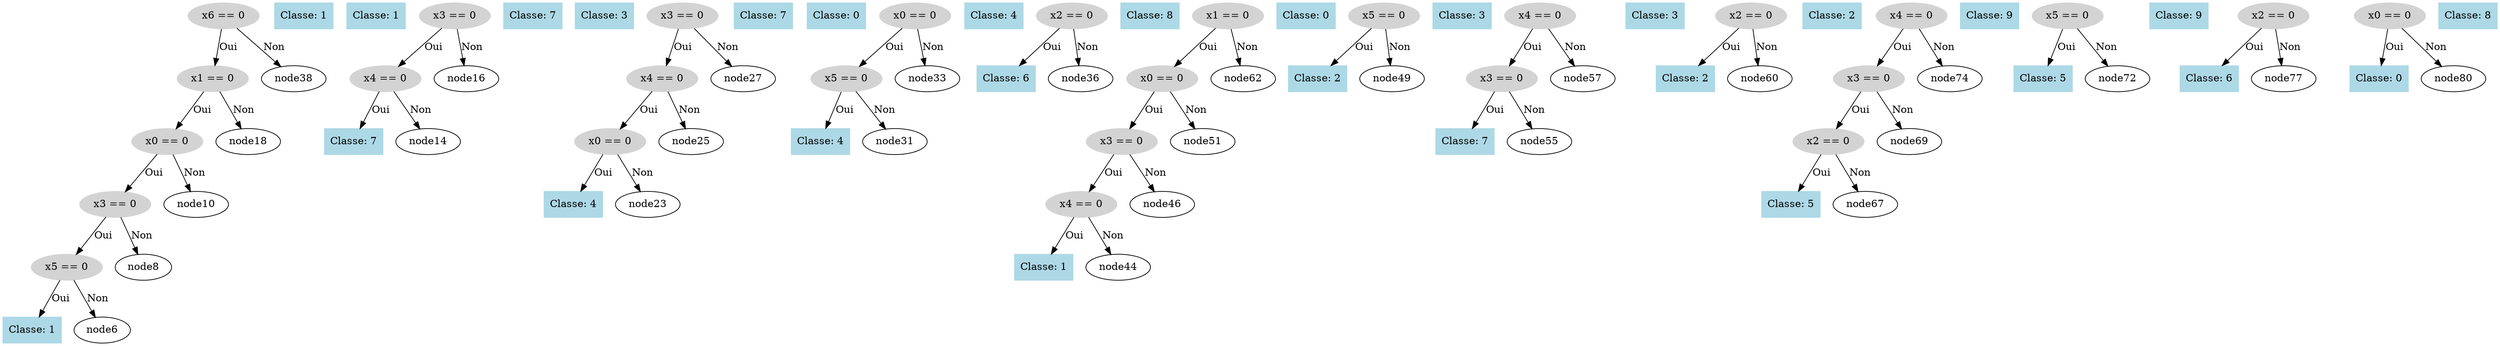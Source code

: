 digraph DecisionTree {
  node0 [label="x6 == 0", shape=ellipse, style=filled, color=lightgray];
  node0 -> node1 [label="Oui"];
  node1 [label="x1 == 0", shape=ellipse, style=filled, color=lightgray];
  node1 -> node2 [label="Oui"];
  node2 [label="x0 == 0", shape=ellipse, style=filled, color=lightgray];
  node2 -> node3 [label="Oui"];
  node3 [label="x3 == 0", shape=ellipse, style=filled, color=lightgray];
  node3 -> node4 [label="Oui"];
  node4 [label="x5 == 0", shape=ellipse, style=filled, color=lightgray];
  node4 -> node5 [label="Oui"];
  node5 [label="Classe: 1", shape=box, style=filled, color=lightblue];
  node4 -> node6 [label="Non"];
  node7 [label="Classe: 1", shape=box, style=filled, color=lightblue];
  node3 -> node8 [label="Non"];
  node9 [label="Classe: 1", shape=box, style=filled, color=lightblue];
  node2 -> node10 [label="Non"];
  node11 [label="x3 == 0", shape=ellipse, style=filled, color=lightgray];
  node11 -> node12 [label="Oui"];
  node12 [label="x4 == 0", shape=ellipse, style=filled, color=lightgray];
  node12 -> node13 [label="Oui"];
  node13 [label="Classe: 7", shape=box, style=filled, color=lightblue];
  node12 -> node14 [label="Non"];
  node15 [label="Classe: 7", shape=box, style=filled, color=lightblue];
  node11 -> node16 [label="Non"];
  node17 [label="Classe: 3", shape=box, style=filled, color=lightblue];
  node1 -> node18 [label="Non"];
  node19 [label="x3 == 0", shape=ellipse, style=filled, color=lightgray];
  node19 -> node20 [label="Oui"];
  node20 [label="x4 == 0", shape=ellipse, style=filled, color=lightgray];
  node20 -> node21 [label="Oui"];
  node21 [label="x0 == 0", shape=ellipse, style=filled, color=lightgray];
  node21 -> node22 [label="Oui"];
  node22 [label="Classe: 4", shape=box, style=filled, color=lightblue];
  node21 -> node23 [label="Non"];
  node24 [label="Classe: 7", shape=box, style=filled, color=lightblue];
  node20 -> node25 [label="Non"];
  node26 [label="Classe: 0", shape=box, style=filled, color=lightblue];
  node19 -> node27 [label="Non"];
  node28 [label="x0 == 0", shape=ellipse, style=filled, color=lightgray];
  node28 -> node29 [label="Oui"];
  node29 [label="x5 == 0", shape=ellipse, style=filled, color=lightgray];
  node29 -> node30 [label="Oui"];
  node30 [label="Classe: 4", shape=box, style=filled, color=lightblue];
  node29 -> node31 [label="Non"];
  node32 [label="Classe: 4", shape=box, style=filled, color=lightblue];
  node28 -> node33 [label="Non"];
  node34 [label="x2 == 0", shape=ellipse, style=filled, color=lightgray];
  node34 -> node35 [label="Oui"];
  node35 [label="Classe: 6", shape=box, style=filled, color=lightblue];
  node34 -> node36 [label="Non"];
  node37 [label="Classe: 8", shape=box, style=filled, color=lightblue];
  node0 -> node38 [label="Non"];
  node39 [label="x1 == 0", shape=ellipse, style=filled, color=lightgray];
  node39 -> node40 [label="Oui"];
  node40 [label="x0 == 0", shape=ellipse, style=filled, color=lightgray];
  node40 -> node41 [label="Oui"];
  node41 [label="x3 == 0", shape=ellipse, style=filled, color=lightgray];
  node41 -> node42 [label="Oui"];
  node42 [label="x4 == 0", shape=ellipse, style=filled, color=lightgray];
  node42 -> node43 [label="Oui"];
  node43 [label="Classe: 1", shape=box, style=filled, color=lightblue];
  node42 -> node44 [label="Non"];
  node45 [label="Classe: 0", shape=box, style=filled, color=lightblue];
  node41 -> node46 [label="Non"];
  node47 [label="x5 == 0", shape=ellipse, style=filled, color=lightgray];
  node47 -> node48 [label="Oui"];
  node48 [label="Classe: 2", shape=box, style=filled, color=lightblue];
  node47 -> node49 [label="Non"];
  node50 [label="Classe: 3", shape=box, style=filled, color=lightblue];
  node40 -> node51 [label="Non"];
  node52 [label="x4 == 0", shape=ellipse, style=filled, color=lightgray];
  node52 -> node53 [label="Oui"];
  node53 [label="x3 == 0", shape=ellipse, style=filled, color=lightgray];
  node53 -> node54 [label="Oui"];
  node54 [label="Classe: 7", shape=box, style=filled, color=lightblue];
  node53 -> node55 [label="Non"];
  node56 [label="Classe: 3", shape=box, style=filled, color=lightblue];
  node52 -> node57 [label="Non"];
  node58 [label="x2 == 0", shape=ellipse, style=filled, color=lightgray];
  node58 -> node59 [label="Oui"];
  node59 [label="Classe: 2", shape=box, style=filled, color=lightblue];
  node58 -> node60 [label="Non"];
  node61 [label="Classe: 2", shape=box, style=filled, color=lightblue];
  node39 -> node62 [label="Non"];
  node63 [label="x4 == 0", shape=ellipse, style=filled, color=lightgray];
  node63 -> node64 [label="Oui"];
  node64 [label="x3 == 0", shape=ellipse, style=filled, color=lightgray];
  node64 -> node65 [label="Oui"];
  node65 [label="x2 == 0", shape=ellipse, style=filled, color=lightgray];
  node65 -> node66 [label="Oui"];
  node66 [label="Classe: 5", shape=box, style=filled, color=lightblue];
  node65 -> node67 [label="Non"];
  node68 [label="Classe: 9", shape=box, style=filled, color=lightblue];
  node64 -> node69 [label="Non"];
  node70 [label="x5 == 0", shape=ellipse, style=filled, color=lightgray];
  node70 -> node71 [label="Oui"];
  node71 [label="Classe: 5", shape=box, style=filled, color=lightblue];
  node70 -> node72 [label="Non"];
  node73 [label="Classe: 9", shape=box, style=filled, color=lightblue];
  node63 -> node74 [label="Non"];
  node75 [label="x2 == 0", shape=ellipse, style=filled, color=lightgray];
  node75 -> node76 [label="Oui"];
  node76 [label="Classe: 6", shape=box, style=filled, color=lightblue];
  node75 -> node77 [label="Non"];
  node78 [label="x0 == 0", shape=ellipse, style=filled, color=lightgray];
  node78 -> node79 [label="Oui"];
  node79 [label="Classe: 0", shape=box, style=filled, color=lightblue];
  node78 -> node80 [label="Non"];
  node81 [label="Classe: 8", shape=box, style=filled, color=lightblue];
}
